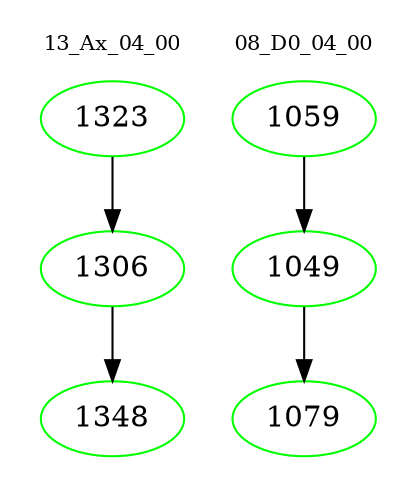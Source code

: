 digraph{
subgraph cluster_0 {
color = white
label = "13_Ax_04_00";
fontsize=10;
T0_1323 [label="1323", color="green"]
T0_1323 -> T0_1306 [color="black"]
T0_1306 [label="1306", color="green"]
T0_1306 -> T0_1348 [color="black"]
T0_1348 [label="1348", color="green"]
}
subgraph cluster_1 {
color = white
label = "08_D0_04_00";
fontsize=10;
T1_1059 [label="1059", color="green"]
T1_1059 -> T1_1049 [color="black"]
T1_1049 [label="1049", color="green"]
T1_1049 -> T1_1079 [color="black"]
T1_1079 [label="1079", color="green"]
}
}
